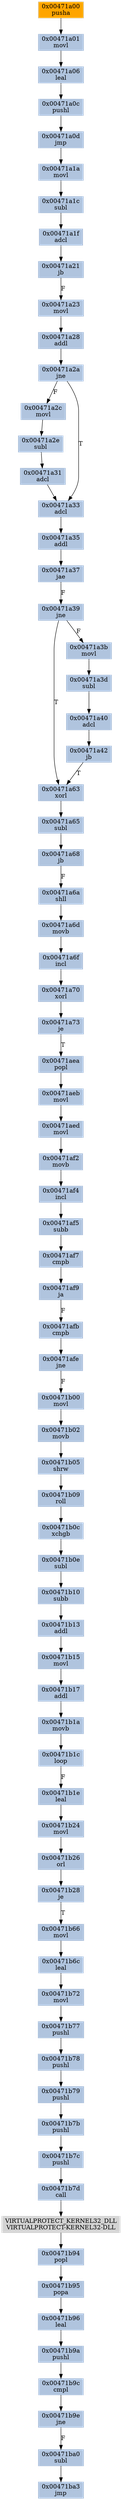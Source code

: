 strict digraph G {
	graph [bgcolor=transparent,
		name=G
	];
	node [color=lightsteelblue,
		fillcolor=lightsteelblue,
		shape=rectangle,
		style=filled
	];
	"0x00471a70"	[label="0x00471a70
xorl"];
	"0x00471a73"	[label="0x00471a73
je"];
	"0x00471a70" -> "0x00471a73"	[color="#000000"];
	"0x00471b9c"	[label="0x00471b9c
cmpl"];
	"0x00471b9e"	[label="0x00471b9e
jne"];
	"0x00471b9c" -> "0x00471b9e"	[color="#000000"];
	"0x00471b78"	[label="0x00471b78
pushl"];
	"0x00471b79"	[label="0x00471b79
pushl"];
	"0x00471b78" -> "0x00471b79"	[color="#000000"];
	"0x00471b1c"	[label="0x00471b1c
loop"];
	"0x00471b1e"	[label="0x00471b1e
leal"];
	"0x00471b1c" -> "0x00471b1e"	[color="#000000",
		label=F];
	"0x00471b96"	[label="0x00471b96
leal"];
	"0x00471b9a"	[label="0x00471b9a
pushl"];
	"0x00471b96" -> "0x00471b9a"	[color="#000000"];
	"0x00471aeb"	[label="0x00471aeb
movl"];
	"0x00471aed"	[label="0x00471aed
movl"];
	"0x00471aeb" -> "0x00471aed"	[color="#000000"];
	"0x00471a23"	[label="0x00471a23
movl"];
	"0x00471a28"	[label="0x00471a28
addl"];
	"0x00471a23" -> "0x00471a28"	[color="#000000"];
	"0x00471a01"	[label="0x00471a01
movl"];
	"0x00471a06"	[label="0x00471a06
leal"];
	"0x00471a01" -> "0x00471a06"	[color="#000000"];
	"0x00471b00"	[label="0x00471b00
movl"];
	"0x00471b02"	[label="0x00471b02
movb"];
	"0x00471b00" -> "0x00471b02"	[color="#000000"];
	"0x00471a6a"	[label="0x00471a6a
shll"];
	"0x00471a6d"	[label="0x00471a6d
movb"];
	"0x00471a6a" -> "0x00471a6d"	[color="#000000"];
	"0x00471af5"	[label="0x00471af5
subb"];
	"0x00471af7"	[label="0x00471af7
cmpb"];
	"0x00471af5" -> "0x00471af7"	[color="#000000"];
	"0x00471a0c"	[label="0x00471a0c
pushl"];
	"0x00471a06" -> "0x00471a0c"	[color="#000000"];
	"0x00471a0d"	[label="0x00471a0d
jmp"];
	"0x00471a1a"	[label="0x00471a1a
movl"];
	"0x00471a0d" -> "0x00471a1a"	[color="#000000"];
	"0x00471a00"	[color=lightgrey,
		fillcolor=orange,
		label="0x00471a00
pusha"];
	"0x00471a00" -> "0x00471a01"	[color="#000000"];
	"0x00471af9"	[label="0x00471af9
ja"];
	"0x00471af7" -> "0x00471af9"	[color="#000000"];
	"0x00471b9a" -> "0x00471b9c"	[color="#000000"];
	"0x00471af4"	[label="0x00471af4
incl"];
	"0x00471af4" -> "0x00471af5"	[color="#000000"];
	"0x00471a6f"	[label="0x00471a6f
incl"];
	"0x00471a6d" -> "0x00471a6f"	[color="#000000"];
	"0x00471a2c"	[label="0x00471a2c
movl"];
	"0x00471a2e"	[label="0x00471a2e
subl"];
	"0x00471a2c" -> "0x00471a2e"	[color="#000000"];
	"0x00471a21"	[label="0x00471a21
jb"];
	"0x00471a21" -> "0x00471a23"	[color="#000000",
		label=F];
	"0x00471b15"	[label="0x00471b15
movl"];
	"0x00471b17"	[label="0x00471b17
addl"];
	"0x00471b15" -> "0x00471b17"	[color="#000000"];
	"0x00471ba3"	[label="0x00471ba3
jmp"];
	"0x00471b24"	[label="0x00471b24
movl"];
	"0x00471b26"	[label="0x00471b26
orl"];
	"0x00471b24" -> "0x00471b26"	[color="#000000"];
	"0x00471a1c"	[label="0x00471a1c
subl"];
	"0x00471a1a" -> "0x00471a1c"	[color="#000000"];
	"0x00471a31"	[label="0x00471a31
adcl"];
	"0x00471a33"	[label="0x00471a33
adcl"];
	"0x00471a31" -> "0x00471a33"	[color="#000000"];
	"0x00471a40"	[label="0x00471a40
adcl"];
	"0x00471a42"	[label="0x00471a42
jb"];
	"0x00471a40" -> "0x00471a42"	[color="#000000"];
	"0x00471afb"	[label="0x00471afb
cmpb"];
	"0x00471afe"	[label="0x00471afe
jne"];
	"0x00471afb" -> "0x00471afe"	[color="#000000"];
	"0x00471a3d"	[label="0x00471a3d
subl"];
	"0x00471a3d" -> "0x00471a40"	[color="#000000"];
	"0x00471b1a"	[label="0x00471b1a
movb"];
	"0x00471b17" -> "0x00471b1a"	[color="#000000"];
	"0x00471af9" -> "0x00471afb"	[color="#000000",
		label=F];
	"0x00471af2"	[label="0x00471af2
movb"];
	"0x00471af2" -> "0x00471af4"	[color="#000000"];
	"0x00471a63"	[label="0x00471a63
xorl"];
	"0x00471a42" -> "0x00471a63"	[color="#000000",
		label=T];
	"0x00471b1a" -> "0x00471b1c"	[color="#000000"];
	"0x00471b05"	[label="0x00471b05
shrw"];
	"0x00471b02" -> "0x00471b05"	[color="#000000"];
	"0x00471b28"	[label="0x00471b28
je"];
	"0x00471b66"	[label="0x00471b66
movl"];
	"0x00471b28" -> "0x00471b66"	[color="#000000",
		label=T];
	"0x00471a2a"	[label="0x00471a2a
jne"];
	"0x00471a2a" -> "0x00471a2c"	[color="#000000",
		label=F];
	"0x00471a2a" -> "0x00471a33"	[color="#000000",
		label=T];
	"0x00471b13"	[label="0x00471b13
addl"];
	"0x00471b13" -> "0x00471b15"	[color="#000000"];
	"0x00471a37"	[label="0x00471a37
jae"];
	"0x00471a39"	[label="0x00471a39
jne"];
	"0x00471a37" -> "0x00471a39"	[color="#000000",
		label=F];
	"0x00471a1f"	[label="0x00471a1f
adcl"];
	"0x00471a1f" -> "0x00471a21"	[color="#000000"];
	"0x00471a28" -> "0x00471a2a"	[color="#000000"];
	VIRTUALPROTECT_KERNEL32_DLL	[color=lightgrey,
		fillcolor=lightgrey,
		label="VIRTUALPROTECT_KERNEL32_DLL
VIRTUALPROTECT-KERNEL32-DLL"];
	"0x00471b94"	[label="0x00471b94
popl"];
	VIRTUALPROTECT_KERNEL32_DLL -> "0x00471b94"	[color="#000000"];
	"0x00471a6f" -> "0x00471a70"	[color="#000000"];
	"0x00471aea"	[label="0x00471aea
popl"];
	"0x00471a73" -> "0x00471aea"	[color="#000000",
		label=T];
	"0x00471b72"	[label="0x00471b72
movl"];
	"0x00471b77"	[label="0x00471b77
pushl"];
	"0x00471b72" -> "0x00471b77"	[color="#000000"];
	"0x00471b95"	[label="0x00471b95
popa"];
	"0x00471b94" -> "0x00471b95"	[color="#000000"];
	"0x00471b26" -> "0x00471b28"	[color="#000000"];
	"0x00471ba0"	[label="0x00471ba0
subl"];
	"0x00471b9e" -> "0x00471ba0"	[color="#000000",
		label=F];
	"0x00471ba0" -> "0x00471ba3"	[color="#000000"];
	"0x00471afe" -> "0x00471b00"	[color="#000000",
		label=F];
	"0x00471b10"	[label="0x00471b10
subb"];
	"0x00471b10" -> "0x00471b13"	[color="#000000"];
	"0x00471a39" -> "0x00471a63"	[color="#000000",
		label=T];
	"0x00471a3b"	[label="0x00471a3b
movl"];
	"0x00471a39" -> "0x00471a3b"	[color="#000000",
		label=F];
	"0x00471b7b"	[label="0x00471b7b
pushl"];
	"0x00471b7c"	[label="0x00471b7c
pushl"];
	"0x00471b7b" -> "0x00471b7c"	[color="#000000"];
	"0x00471b6c"	[label="0x00471b6c
leal"];
	"0x00471b66" -> "0x00471b6c"	[color="#000000"];
	"0x00471b0c"	[label="0x00471b0c
xchgb"];
	"0x00471b0e"	[label="0x00471b0e
subl"];
	"0x00471b0c" -> "0x00471b0e"	[color="#000000"];
	"0x00471a2e" -> "0x00471a31"	[color="#000000"];
	"0x00471a65"	[label="0x00471a65
subl"];
	"0x00471a63" -> "0x00471a65"	[color="#000000"];
	"0x00471a35"	[label="0x00471a35
addl"];
	"0x00471a33" -> "0x00471a35"	[color="#000000"];
	"0x00471b0e" -> "0x00471b10"	[color="#000000"];
	"0x00471b7d"	[label="0x00471b7d
call"];
	"0x00471b7c" -> "0x00471b7d"	[color="#000000"];
	"0x00471b1e" -> "0x00471b24"	[color="#000000"];
	"0x00471aed" -> "0x00471af2"	[color="#000000"];
	"0x00471a68"	[label="0x00471a68
jb"];
	"0x00471a68" -> "0x00471a6a"	[color="#000000",
		label=F];
	"0x00471b79" -> "0x00471b7b"	[color="#000000"];
	"0x00471b09"	[label="0x00471b09
roll"];
	"0x00471b05" -> "0x00471b09"	[color="#000000"];
	"0x00471a65" -> "0x00471a68"	[color="#000000"];
	"0x00471b77" -> "0x00471b78"	[color="#000000"];
	"0x00471a35" -> "0x00471a37"	[color="#000000"];
	"0x00471a0c" -> "0x00471a0d"	[color="#000000"];
	"0x00471a3b" -> "0x00471a3d"	[color="#000000"];
	"0x00471b09" -> "0x00471b0c"	[color="#000000"];
	"0x00471b95" -> "0x00471b96"	[color="#000000"];
	"0x00471b7d" -> VIRTUALPROTECT_KERNEL32_DLL	[color="#000000"];
	"0x00471a1c" -> "0x00471a1f"	[color="#000000"];
	"0x00471b6c" -> "0x00471b72"	[color="#000000"];
	"0x00471aea" -> "0x00471aeb"	[color="#000000"];
}
